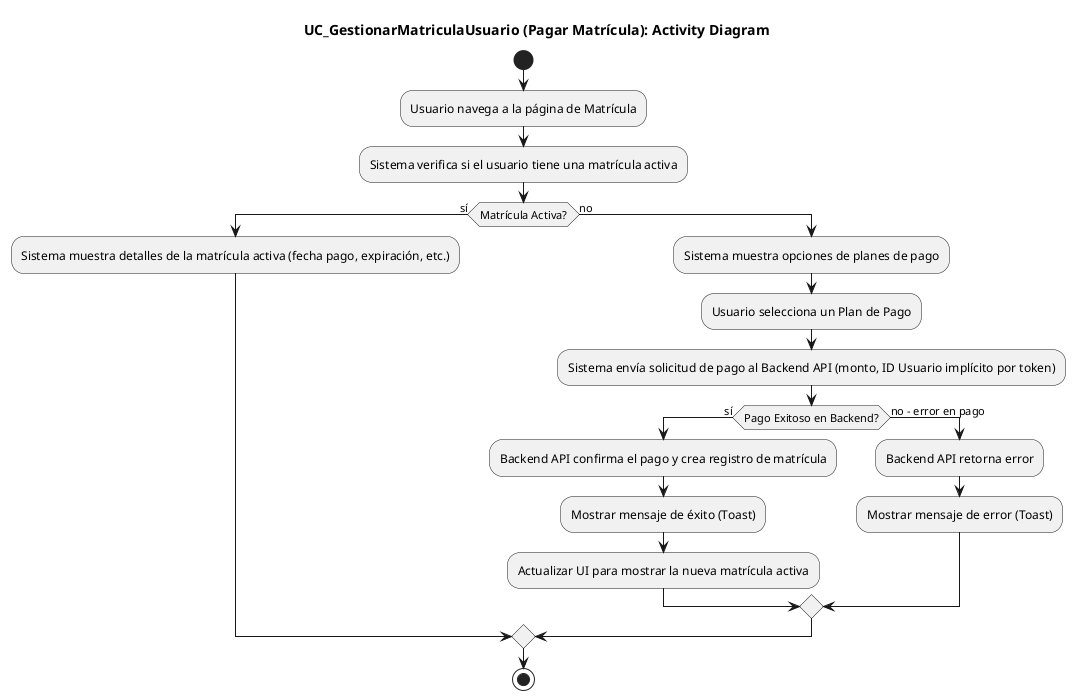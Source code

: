 @startuml
title UC_GestionarMatriculaUsuario (Pagar Matrícula): Activity Diagram

start
:Usuario navega a la página de Matrícula;
:Sistema verifica si el usuario tiene una matrícula activa;
if (Matrícula Activa?) then (sí)
  :Sistema muestra detalles de la matrícula activa (fecha pago, expiración, etc.);
else (no)
  :Sistema muestra opciones de planes de pago;
  :Usuario selecciona un Plan de Pago;
  :Sistema envía solicitud de pago al Backend API (monto, ID Usuario implícito por token);
  if (Pago Exitoso en Backend?) then (sí)
    :Backend API confirma el pago y crea registro de matrícula;
    :Mostrar mensaje de éxito (Toast);
    :Actualizar UI para mostrar la nueva matrícula activa;
  else (no - error en pago)
    :Backend API retorna error;
    :Mostrar mensaje de error (Toast);
  endif
endif
stop
@enduml